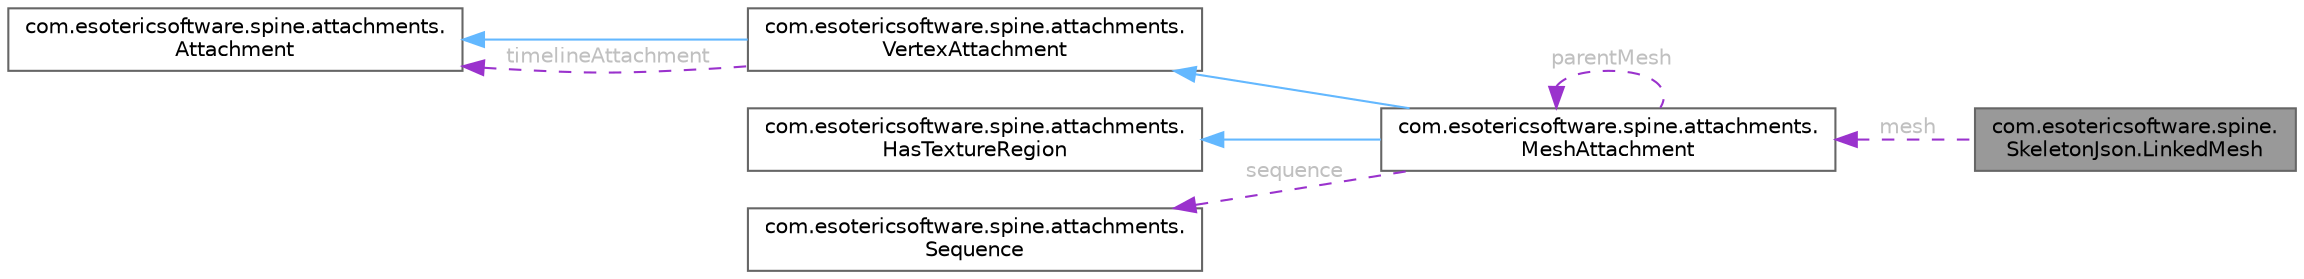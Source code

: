 digraph "com.esotericsoftware.spine.SkeletonJson.LinkedMesh"
{
 // LATEX_PDF_SIZE
  bgcolor="transparent";
  edge [fontname=Helvetica,fontsize=10,labelfontname=Helvetica,labelfontsize=10];
  node [fontname=Helvetica,fontsize=10,shape=box,height=0.2,width=0.4];
  rankdir="LR";
  Node1 [id="Node000001",label="com.esotericsoftware.spine.\lSkeletonJson.LinkedMesh",height=0.2,width=0.4,color="gray40", fillcolor="grey60", style="filled", fontcolor="black",tooltip=" "];
  Node2 -> Node1 [id="edge1_Node000001_Node000002",dir="back",color="darkorchid3",style="dashed",tooltip=" ",label=" mesh",fontcolor="grey" ];
  Node2 [id="Node000002",label="com.esotericsoftware.spine.attachments.\lMeshAttachment",height=0.2,width=0.4,color="gray40", fillcolor="white", style="filled",URL="$classcom_1_1esotericsoftware_1_1spine_1_1attachments_1_1_mesh_attachment.html",tooltip=" "];
  Node3 -> Node2 [id="edge2_Node000002_Node000003",dir="back",color="steelblue1",style="solid",tooltip=" "];
  Node3 [id="Node000003",label="com.esotericsoftware.spine.attachments.\lVertexAttachment",height=0.2,width=0.4,color="gray40", fillcolor="white", style="filled",URL="$classcom_1_1esotericsoftware_1_1spine_1_1attachments_1_1_vertex_attachment.html",tooltip=" "];
  Node4 -> Node3 [id="edge3_Node000003_Node000004",dir="back",color="steelblue1",style="solid",tooltip=" "];
  Node4 [id="Node000004",label="com.esotericsoftware.spine.attachments.\lAttachment",height=0.2,width=0.4,color="gray40", fillcolor="white", style="filled",URL="$classcom_1_1esotericsoftware_1_1spine_1_1attachments_1_1_attachment.html",tooltip=" "];
  Node4 -> Node3 [id="edge4_Node000003_Node000004",dir="back",color="darkorchid3",style="dashed",tooltip=" ",label=" timelineAttachment",fontcolor="grey" ];
  Node5 -> Node2 [id="edge5_Node000002_Node000005",dir="back",color="steelblue1",style="solid",tooltip=" "];
  Node5 [id="Node000005",label="com.esotericsoftware.spine.attachments.\lHasTextureRegion",height=0.2,width=0.4,color="gray40", fillcolor="white", style="filled",URL="$interfacecom_1_1esotericsoftware_1_1spine_1_1attachments_1_1_has_texture_region.html",tooltip=" "];
  Node2 -> Node2 [id="edge6_Node000002_Node000002",dir="back",color="darkorchid3",style="dashed",tooltip=" ",label=" parentMesh",fontcolor="grey" ];
  Node6 -> Node2 [id="edge7_Node000002_Node000006",dir="back",color="darkorchid3",style="dashed",tooltip=" ",label=" sequence",fontcolor="grey" ];
  Node6 [id="Node000006",label="com.esotericsoftware.spine.attachments.\lSequence",height=0.2,width=0.4,color="gray40", fillcolor="white", style="filled",URL="$classcom_1_1esotericsoftware_1_1spine_1_1attachments_1_1_sequence.html",tooltip=" "];
}
